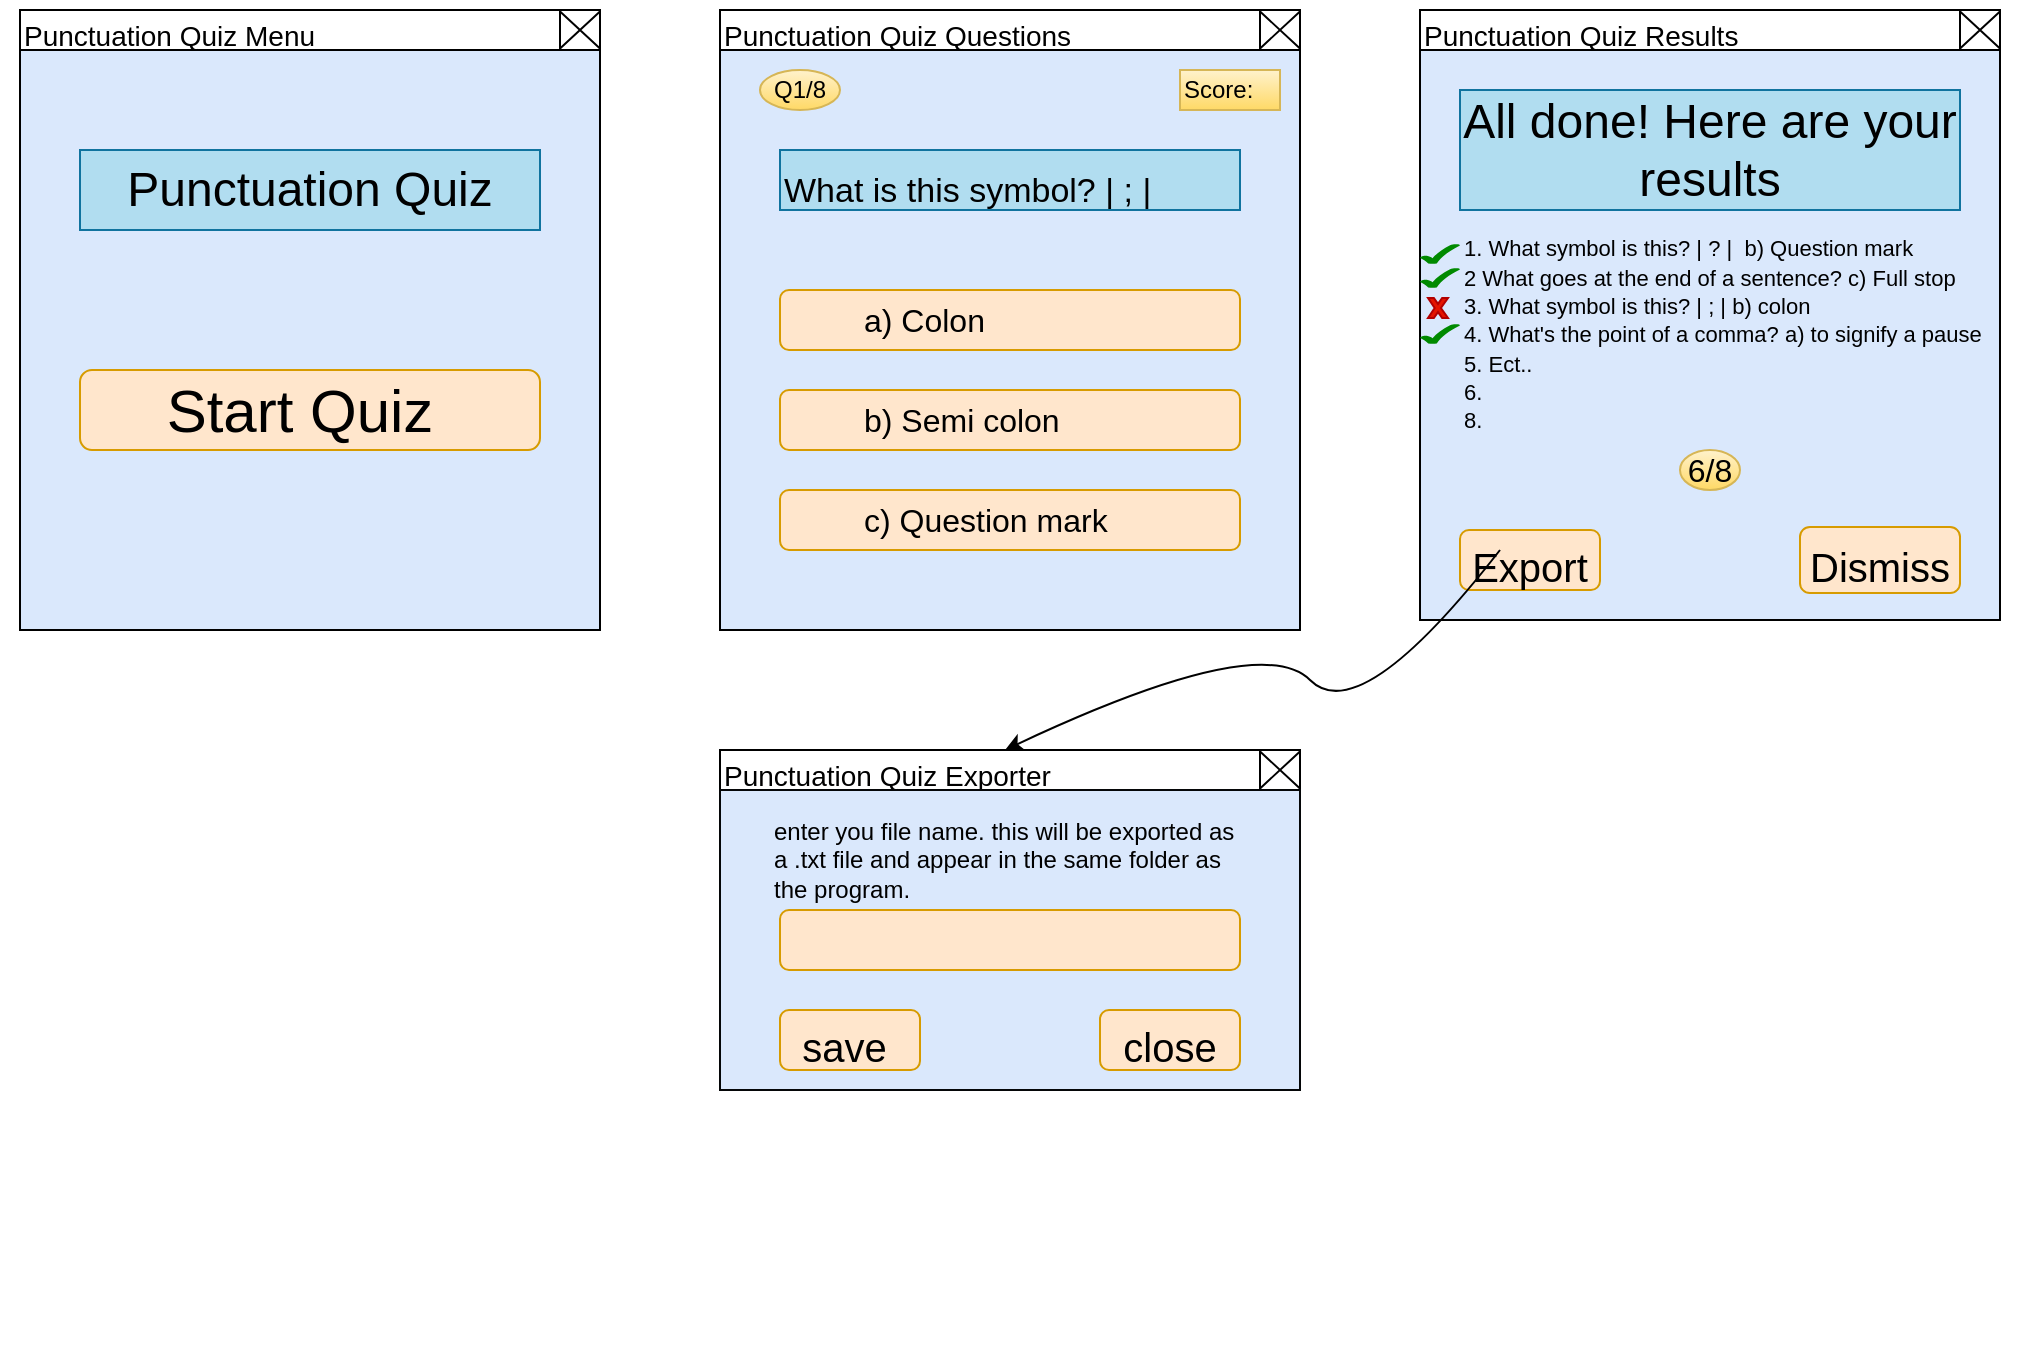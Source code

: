 <mxfile version="14.9.3" type="github">
  <diagram id="VNBneQ_uyRD08CQAz-Cm" name="Page-1">
    <mxGraphModel dx="868" dy="482" grid="1" gridSize="10" guides="1" tooltips="1" connect="1" arrows="1" fold="1" page="1" pageScale="1" pageWidth="850" pageHeight="1100" math="0" shadow="0">
      <root>
        <mxCell id="0" />
        <mxCell id="1" parent="0" />
        <mxCell id="nNwEtytCjcsInrszjYkT-34" value="" style="rounded=0;whiteSpace=wrap;html=1;fontSize=24;fontColor=none;strokeColor=#000000;fillColor=#ffffff;gradientColor=none;align=center;" vertex="1" parent="1">
          <mxGeometry x="730" y="410" width="20" height="20" as="geometry" />
        </mxCell>
        <mxCell id="e8L2LiHj3Q4WSBW1-jqx-27" value="" style="group" parent="1" vertex="1" connectable="0">
          <mxGeometry x="450" y="60" width="320" height="290" as="geometry" />
        </mxCell>
        <mxCell id="e8L2LiHj3Q4WSBW1-jqx-7" value="&lt;font style=&quot;font-size: 18px&quot;&gt;What symbol is this: ;&amp;nbsp;&lt;/font&gt;" style="text;html=1;strokeColor=none;fillColor=none;align=center;verticalAlign=middle;whiteSpace=wrap;rounded=0;fontSize=30;" parent="e8L2LiHj3Q4WSBW1-jqx-27" vertex="1">
          <mxGeometry y="50" width="320" height="20" as="geometry" />
        </mxCell>
        <mxCell id="nNwEtytCjcsInrszjYkT-24" value="" style="group" vertex="1" connectable="0" parent="e8L2LiHj3Q4WSBW1-jqx-27">
          <mxGeometry x="10" width="290" height="290" as="geometry" />
        </mxCell>
        <mxCell id="e8L2LiHj3Q4WSBW1-jqx-1" value="" style="whiteSpace=wrap;html=1;aspect=fixed;fillColor=#dae8fc;" parent="nNwEtytCjcsInrszjYkT-24" vertex="1">
          <mxGeometry width="290" height="290" as="geometry" />
        </mxCell>
        <mxCell id="e8L2LiHj3Q4WSBW1-jqx-14" value="&lt;font style=&quot;font-size: 17px&quot;&gt;What is this symbol? | ; |&lt;/font&gt;" style="rounded=0;whiteSpace=wrap;html=1;fontSize=30;align=left;fillColor=#b1ddf0;strokeColor=#10739e;" parent="nNwEtytCjcsInrszjYkT-24" vertex="1">
          <mxGeometry x="30" y="50" width="230" height="30" as="geometry" />
        </mxCell>
        <mxCell id="e8L2LiHj3Q4WSBW1-jqx-12" value="" style="rounded=1;whiteSpace=wrap;html=1;fontSize=30;align=left;fillColor=#ffe6cc;strokeColor=#d79b00;" parent="nNwEtytCjcsInrszjYkT-24" vertex="1">
          <mxGeometry x="30" y="170" width="230" height="30" as="geometry" />
        </mxCell>
        <mxCell id="e8L2LiHj3Q4WSBW1-jqx-13" value="" style="rounded=1;whiteSpace=wrap;html=1;fontSize=30;align=left;fillColor=#ffe6cc;strokeColor=#d79b00;" parent="nNwEtytCjcsInrszjYkT-24" vertex="1">
          <mxGeometry x="30" y="220" width="230" height="30" as="geometry" />
        </mxCell>
        <mxCell id="e8L2LiHj3Q4WSBW1-jqx-11" value="" style="rounded=1;whiteSpace=wrap;html=1;fontSize=30;align=left;fillColor=#ffe6cc;strokeColor=#d79b00;" parent="nNwEtytCjcsInrszjYkT-24" vertex="1">
          <mxGeometry x="30" y="120" width="230" height="30" as="geometry" />
        </mxCell>
        <mxCell id="e8L2LiHj3Q4WSBW1-jqx-9" value="&lt;font style=&quot;font-size: 16px&quot;&gt;b) Semi colon&lt;/font&gt;" style="text;html=1;strokeColor=none;fillColor=none;align=left;verticalAlign=middle;whiteSpace=wrap;rounded=0;fontSize=30;" parent="nNwEtytCjcsInrszjYkT-24" vertex="1">
          <mxGeometry x="70" y="170" width="130" height="20" as="geometry" />
        </mxCell>
        <mxCell id="e8L2LiHj3Q4WSBW1-jqx-8" value="&lt;font style=&quot;font-size: 16px&quot;&gt;a) Colon&lt;/font&gt;" style="text;html=1;strokeColor=none;fillColor=none;align=left;verticalAlign=middle;whiteSpace=wrap;rounded=0;fontSize=30;" parent="nNwEtytCjcsInrszjYkT-24" vertex="1">
          <mxGeometry x="70" y="120" width="130" height="20" as="geometry" />
        </mxCell>
        <mxCell id="e8L2LiHj3Q4WSBW1-jqx-10" value="&lt;font style=&quot;font-size: 16px&quot;&gt;c) Question mark&lt;/font&gt;" style="text;html=1;strokeColor=none;fillColor=none;align=left;verticalAlign=middle;whiteSpace=wrap;rounded=0;fontSize=30;" parent="nNwEtytCjcsInrszjYkT-24" vertex="1">
          <mxGeometry x="70" y="220" width="160" height="20" as="geometry" />
        </mxCell>
        <mxCell id="nNwEtytCjcsInrszjYkT-25" value="" style="group" vertex="1" connectable="0" parent="nNwEtytCjcsInrszjYkT-24">
          <mxGeometry x="20" y="10" width="260" height="20" as="geometry" />
        </mxCell>
        <mxCell id="e8L2LiHj3Q4WSBW1-jqx-20" value="" style="rounded=1;whiteSpace=wrap;html=1;fontSize=30;strokeColor=#000000;fillColor=#ffffff;gradientColor=none;align=left;" parent="nNwEtytCjcsInrszjYkT-25" vertex="1">
          <mxGeometry x="210" width="50" height="20" as="geometry" />
        </mxCell>
        <mxCell id="e8L2LiHj3Q4WSBW1-jqx-18" value="" style="ellipse;whiteSpace=wrap;html=1;fontSize=30;strokeColor=#d6b656;fillColor=#fff2cc;gradientColor=#ffd966;align=left;" parent="nNwEtytCjcsInrszjYkT-25" vertex="1">
          <mxGeometry width="40" height="20" as="geometry" />
        </mxCell>
        <mxCell id="e8L2LiHj3Q4WSBW1-jqx-3" value="Q1/8" style="text;html=1;align=center;verticalAlign=middle;whiteSpace=wrap;rounded=0;" parent="nNwEtytCjcsInrszjYkT-25" vertex="1">
          <mxGeometry width="40" height="20" as="geometry" />
        </mxCell>
        <mxCell id="e8L2LiHj3Q4WSBW1-jqx-4" value="Score:" style="text;html=1;strokeColor=#d6b656;fillColor=#fff2cc;align=left;verticalAlign=middle;whiteSpace=wrap;rounded=0;gradientColor=#ffd966;" parent="nNwEtytCjcsInrszjYkT-25" vertex="1">
          <mxGeometry x="210" width="50" height="20" as="geometry" />
        </mxCell>
        <mxCell id="e8L2LiHj3Q4WSBW1-jqx-71" value="" style="group" parent="1" vertex="1" connectable="0">
          <mxGeometry x="100" y="40" width="320" height="310" as="geometry" />
        </mxCell>
        <mxCell id="e8L2LiHj3Q4WSBW1-jqx-29" value="" style="group" parent="e8L2LiHj3Q4WSBW1-jqx-71" vertex="1" connectable="0">
          <mxGeometry y="20" width="320" height="290" as="geometry" />
        </mxCell>
        <mxCell id="e8L2LiHj3Q4WSBW1-jqx-30" value="" style="whiteSpace=wrap;html=1;aspect=fixed;fillColor=#dae8fc;" parent="e8L2LiHj3Q4WSBW1-jqx-29" vertex="1">
          <mxGeometry x="10" width="290" height="290" as="geometry" />
        </mxCell>
        <mxCell id="e8L2LiHj3Q4WSBW1-jqx-34" value="" style="rounded=1;whiteSpace=wrap;html=1;fontSize=30;align=left;fillColor=#ffe6cc;strokeColor=#d79b00;" parent="e8L2LiHj3Q4WSBW1-jqx-29" vertex="1">
          <mxGeometry x="40" y="160" width="230" height="40" as="geometry" />
        </mxCell>
        <mxCell id="e8L2LiHj3Q4WSBW1-jqx-40" value="&lt;span&gt;Start Quiz&lt;/span&gt;" style="text;html=1;strokeColor=none;fillColor=none;align=center;verticalAlign=middle;whiteSpace=wrap;rounded=0;fontSize=30;" parent="e8L2LiHj3Q4WSBW1-jqx-29" vertex="1">
          <mxGeometry x="80" y="170" width="140" height="20" as="geometry" />
        </mxCell>
        <mxCell id="e8L2LiHj3Q4WSBW1-jqx-44" value="Punctuation Quiz" style="rounded=0;whiteSpace=wrap;html=1;fontSize=24;strokeColor=#10739e;fillColor=#b1ddf0;align=center;" parent="e8L2LiHj3Q4WSBW1-jqx-29" vertex="1">
          <mxGeometry x="40" y="50" width="230" height="40" as="geometry" />
        </mxCell>
        <mxCell id="e8L2LiHj3Q4WSBW1-jqx-46" value="" style="rounded=0;whiteSpace=wrap;html=1;fontSize=24;fontColor=none;strokeColor=#000000;fillColor=#ffffff;gradientColor=none;align=center;" parent="e8L2LiHj3Q4WSBW1-jqx-71" vertex="1">
          <mxGeometry x="10" width="290" height="20" as="geometry" />
        </mxCell>
        <mxCell id="e8L2LiHj3Q4WSBW1-jqx-61" value="" style="group" parent="e8L2LiHj3Q4WSBW1-jqx-71" vertex="1" connectable="0">
          <mxGeometry x="280" width="20" height="20" as="geometry" />
        </mxCell>
        <mxCell id="e8L2LiHj3Q4WSBW1-jqx-62" value="" style="rounded=0;whiteSpace=wrap;html=1;fontSize=24;fontColor=none;strokeColor=#000000;fillColor=#ffffff;gradientColor=none;align=center;" parent="e8L2LiHj3Q4WSBW1-jqx-61" vertex="1">
          <mxGeometry width="20" height="20" as="geometry" />
        </mxCell>
        <mxCell id="e8L2LiHj3Q4WSBW1-jqx-63" value="" style="verticalLabelPosition=bottom;verticalAlign=top;html=1;shape=mxgraph.flowchart.collate;fontSize=24;fontColor=none;strokeColor=#000000;fillColor=#ffffff;gradientColor=none;" parent="e8L2LiHj3Q4WSBW1-jqx-61" vertex="1">
          <mxGeometry width="20" height="20" as="geometry" />
        </mxCell>
        <mxCell id="e8L2LiHj3Q4WSBW1-jqx-70" value="&lt;span style=&quot;font-size: 14px&quot;&gt;Punctuation Quiz Menu&amp;nbsp;&lt;/span&gt;" style="text;html=1;strokeColor=none;fillColor=none;align=left;verticalAlign=middle;whiteSpace=wrap;rounded=0;fontSize=24;fontColor=none;" parent="e8L2LiHj3Q4WSBW1-jqx-71" vertex="1">
          <mxGeometry x="10" width="190" height="20" as="geometry" />
        </mxCell>
        <mxCell id="nNwEtytCjcsInrszjYkT-22" value="" style="group" vertex="1" connectable="0" parent="1">
          <mxGeometry x="800" y="40" width="320" height="310" as="geometry" />
        </mxCell>
        <mxCell id="e8L2LiHj3Q4WSBW1-jqx-72" value="" style="group;align=left;" parent="nNwEtytCjcsInrszjYkT-22" vertex="1" connectable="0">
          <mxGeometry width="320" height="310" as="geometry" />
        </mxCell>
        <mxCell id="e8L2LiHj3Q4WSBW1-jqx-73" value="" style="group" parent="e8L2LiHj3Q4WSBW1-jqx-72" vertex="1" connectable="0">
          <mxGeometry y="15" width="320" height="290" as="geometry" />
        </mxCell>
        <mxCell id="e8L2LiHj3Q4WSBW1-jqx-74" value="" style="whiteSpace=wrap;html=1;aspect=fixed;fillColor=#dae8fc;" parent="e8L2LiHj3Q4WSBW1-jqx-73" vertex="1">
          <mxGeometry x="10" width="290" height="290" as="geometry" />
        </mxCell>
        <mxCell id="e8L2LiHj3Q4WSBW1-jqx-77" value="All done! Here are your results" style="rounded=0;whiteSpace=wrap;html=1;fontSize=24;strokeColor=#10739e;fillColor=#b1ddf0;align=center;" parent="e8L2LiHj3Q4WSBW1-jqx-73" vertex="1">
          <mxGeometry x="30" y="25" width="250" height="60" as="geometry" />
        </mxCell>
        <mxCell id="e8L2LiHj3Q4WSBW1-jqx-75" value="&lt;font style=&quot;font-size: 20px&quot;&gt;Export&lt;/font&gt;" style="rounded=1;whiteSpace=wrap;html=1;fontSize=30;align=center;fillColor=#ffe6cc;strokeColor=#d79b00;" parent="e8L2LiHj3Q4WSBW1-jqx-73" vertex="1">
          <mxGeometry x="30" y="245" width="70" height="30" as="geometry" />
        </mxCell>
        <mxCell id="nNwEtytCjcsInrszjYkT-3" value="&lt;font style=&quot;font-size: 20px&quot;&gt;Dismiss&lt;/font&gt;" style="rounded=1;whiteSpace=wrap;html=1;fontSize=30;align=center;fillColor=#ffe6cc;strokeColor=#d79b00;" vertex="1" parent="e8L2LiHj3Q4WSBW1-jqx-73">
          <mxGeometry x="200" y="243.48" width="80" height="33.04" as="geometry" />
        </mxCell>
        <mxCell id="nNwEtytCjcsInrszjYkT-4" value="&lt;font style=&quot;font-size: 11px&quot;&gt;1. What symbol is this? | ? |&amp;nbsp; b) Question mark&lt;br&gt;2 What goes at the end of a sentence? c) Full stop&lt;br&gt;3. What symbol is this? | ; | b) colon&lt;br&gt;4. What&#39;s the point of a comma? a) to signify a pause&amp;nbsp;&lt;br&gt;5. Ect..&lt;br&gt;6.&lt;br&gt;8.&lt;/font&gt;" style="text;html=1;strokeColor=none;fillColor=none;align=left;verticalAlign=middle;whiteSpace=wrap;rounded=0;" vertex="1" parent="e8L2LiHj3Q4WSBW1-jqx-73">
          <mxGeometry x="30" y="117" width="290" height="60" as="geometry" />
        </mxCell>
        <mxCell id="nNwEtytCjcsInrszjYkT-20" value="" style="verticalLabelPosition=bottom;verticalAlign=top;html=1;shape=mxgraph.basic.tick;fillColor=#008a00;fontColor=#ffffff;strokeColor=none;" vertex="1" parent="e8L2LiHj3Q4WSBW1-jqx-73">
          <mxGeometry x="10" y="142" width="20" height="10" as="geometry" />
        </mxCell>
        <mxCell id="nNwEtytCjcsInrszjYkT-21" value="&lt;font style=&quot;font-size: 16px&quot;&gt;6/8&lt;/font&gt;" style="ellipse;whiteSpace=wrap;html=1;align=center;fillColor=#fff2cc;strokeColor=#d6b656;gradientColor=#ffd966;" vertex="1" parent="e8L2LiHj3Q4WSBW1-jqx-73">
          <mxGeometry x="140" y="205" width="30" height="20" as="geometry" />
        </mxCell>
        <mxCell id="e8L2LiHj3Q4WSBW1-jqx-78" value="" style="rounded=0;whiteSpace=wrap;html=1;fontSize=24;fontColor=none;strokeColor=#000000;fillColor=#ffffff;gradientColor=none;align=center;" parent="e8L2LiHj3Q4WSBW1-jqx-72" vertex="1">
          <mxGeometry x="10" width="290" height="20" as="geometry" />
        </mxCell>
        <mxCell id="e8L2LiHj3Q4WSBW1-jqx-79" value="" style="group" parent="e8L2LiHj3Q4WSBW1-jqx-72" vertex="1" connectable="0">
          <mxGeometry x="280" width="20" height="20" as="geometry" />
        </mxCell>
        <mxCell id="e8L2LiHj3Q4WSBW1-jqx-80" value="" style="rounded=0;whiteSpace=wrap;html=1;fontSize=24;fontColor=none;strokeColor=#000000;fillColor=#ffffff;gradientColor=none;align=center;" parent="e8L2LiHj3Q4WSBW1-jqx-79" vertex="1">
          <mxGeometry width="20" height="20" as="geometry" />
        </mxCell>
        <mxCell id="e8L2LiHj3Q4WSBW1-jqx-81" value="" style="verticalLabelPosition=bottom;verticalAlign=top;html=1;shape=mxgraph.flowchart.collate;fontSize=24;fontColor=none;strokeColor=#000000;fillColor=#ffffff;gradientColor=none;" parent="e8L2LiHj3Q4WSBW1-jqx-79" vertex="1">
          <mxGeometry width="20" height="20" as="geometry" />
        </mxCell>
        <mxCell id="e8L2LiHj3Q4WSBW1-jqx-82" value="&lt;span style=&quot;font-size: 14px&quot;&gt;Punctuation Quiz Results&amp;nbsp;&lt;/span&gt;" style="text;html=1;strokeColor=none;fillColor=none;align=left;verticalAlign=middle;whiteSpace=wrap;rounded=0;fontSize=24;fontColor=none;" parent="e8L2LiHj3Q4WSBW1-jqx-72" vertex="1">
          <mxGeometry x="10" width="170" height="20" as="geometry" />
        </mxCell>
        <mxCell id="nNwEtytCjcsInrszjYkT-17" value="" style="verticalLabelPosition=bottom;verticalAlign=top;html=1;shape=mxgraph.basic.tick;fillColor=#008a00;fontColor=#ffffff;strokeColor=none;" vertex="1" parent="nNwEtytCjcsInrszjYkT-22">
          <mxGeometry x="10" y="117" width="20" height="10" as="geometry" />
        </mxCell>
        <mxCell id="nNwEtytCjcsInrszjYkT-18" value="" style="verticalLabelPosition=bottom;verticalAlign=top;html=1;shape=mxgraph.basic.tick;fillColor=#008a00;fontColor=#ffffff;strokeColor=none;" vertex="1" parent="nNwEtytCjcsInrszjYkT-22">
          <mxGeometry x="10" y="129" width="20" height="10" as="geometry" />
        </mxCell>
        <mxCell id="nNwEtytCjcsInrszjYkT-19" value="" style="verticalLabelPosition=bottom;verticalAlign=top;html=1;shape=mxgraph.basic.x;strokeColor=#B20000;fillColor=#e51400;fontColor=#ffffff;" vertex="1" parent="nNwEtytCjcsInrszjYkT-22">
          <mxGeometry x="14" y="144" width="10" height="10" as="geometry" />
        </mxCell>
        <mxCell id="nNwEtytCjcsInrszjYkT-23" value="" style="group" vertex="1" connectable="0" parent="1">
          <mxGeometry x="460" y="40" width="290" height="20" as="geometry" />
        </mxCell>
        <mxCell id="e8L2LiHj3Q4WSBW1-jqx-45" value="" style="rounded=0;whiteSpace=wrap;html=1;fontSize=24;fontColor=none;strokeColor=#000000;fillColor=#ffffff;gradientColor=none;align=center;" parent="nNwEtytCjcsInrszjYkT-23" vertex="1">
          <mxGeometry width="290" height="20" as="geometry" />
        </mxCell>
        <mxCell id="e8L2LiHj3Q4WSBW1-jqx-60" value="" style="group" parent="nNwEtytCjcsInrszjYkT-23" vertex="1" connectable="0">
          <mxGeometry x="270" width="20" height="20" as="geometry" />
        </mxCell>
        <mxCell id="e8L2LiHj3Q4WSBW1-jqx-52" value="" style="rounded=0;whiteSpace=wrap;html=1;fontSize=24;fontColor=none;strokeColor=#000000;fillColor=#ffffff;gradientColor=none;align=center;" parent="e8L2LiHj3Q4WSBW1-jqx-60" vertex="1">
          <mxGeometry width="20" height="20" as="geometry" />
        </mxCell>
        <mxCell id="e8L2LiHj3Q4WSBW1-jqx-51" value="" style="verticalLabelPosition=bottom;verticalAlign=top;html=1;shape=mxgraph.flowchart.collate;fontSize=24;fontColor=none;strokeColor=#000000;fillColor=#ffffff;gradientColor=none;" parent="e8L2LiHj3Q4WSBW1-jqx-60" vertex="1">
          <mxGeometry width="20" height="20" as="geometry" />
        </mxCell>
        <mxCell id="e8L2LiHj3Q4WSBW1-jqx-68" value="&lt;span style=&quot;font-size: 14px&quot;&gt;Punctuation Quiz Questions&amp;nbsp;&amp;nbsp;&lt;/span&gt;" style="text;html=1;strokeColor=none;fillColor=none;align=left;verticalAlign=middle;whiteSpace=wrap;rounded=0;fontSize=24;fontColor=none;" parent="nNwEtytCjcsInrszjYkT-23" vertex="1">
          <mxGeometry width="190" height="20" as="geometry" />
        </mxCell>
        <mxCell id="nNwEtytCjcsInrszjYkT-26" value="" style="group" vertex="1" connectable="0" parent="1">
          <mxGeometry x="465" y="400" width="320" height="310" as="geometry" />
        </mxCell>
        <mxCell id="nNwEtytCjcsInrszjYkT-32" value="" style="rounded=0;whiteSpace=wrap;html=1;fontSize=24;fontColor=none;strokeColor=#000000;fillColor=#ffffff;gradientColor=none;align=center;" vertex="1" parent="1">
          <mxGeometry x="460" y="410" width="270" height="20" as="geometry" />
        </mxCell>
        <mxCell id="nNwEtytCjcsInrszjYkT-36" value="&lt;span style=&quot;font-size: 14px&quot;&gt;Punctuation Quiz Exporter&lt;/span&gt;" style="text;html=1;strokeColor=none;fillColor=none;align=left;verticalAlign=middle;whiteSpace=wrap;rounded=0;fontSize=24;fontColor=none;" vertex="1" parent="1">
          <mxGeometry x="460" y="410" width="190" height="20" as="geometry" />
        </mxCell>
        <mxCell id="nNwEtytCjcsInrszjYkT-35" value="" style="verticalLabelPosition=bottom;verticalAlign=top;html=1;shape=mxgraph.flowchart.collate;fontSize=24;fontColor=none;strokeColor=#000000;fillColor=#ffffff;gradientColor=none;" vertex="1" parent="1">
          <mxGeometry x="730" y="410" width="20" height="20" as="geometry" />
        </mxCell>
        <mxCell id="nNwEtytCjcsInrszjYkT-40" value="" style="rounded=0;whiteSpace=wrap;html=1;align=left;fillColor=#dae8fc;strokeColor=#040608;" vertex="1" parent="1">
          <mxGeometry x="460" y="430" width="290" height="150" as="geometry" />
        </mxCell>
        <mxCell id="nNwEtytCjcsInrszjYkT-41" value="enter you file name. this will be exported as a .txt file and appear in the same folder as the program." style="text;html=1;strokeColor=none;fillColor=none;align=left;verticalAlign=middle;whiteSpace=wrap;rounded=0;" vertex="1" parent="1">
          <mxGeometry x="485" y="430" width="240" height="70" as="geometry" />
        </mxCell>
        <mxCell id="nNwEtytCjcsInrszjYkT-43" value="" style="rounded=1;whiteSpace=wrap;html=1;fontSize=30;align=left;fillColor=#ffe6cc;strokeColor=#d79b00;" vertex="1" parent="1">
          <mxGeometry x="490" y="490" width="230" height="30" as="geometry" />
        </mxCell>
        <mxCell id="nNwEtytCjcsInrszjYkT-44" value="&lt;span style=&quot;font-size: 20px&quot;&gt;save&amp;nbsp;&lt;/span&gt;" style="rounded=1;whiteSpace=wrap;html=1;fontSize=30;align=center;fillColor=#ffe6cc;strokeColor=#d79b00;" vertex="1" parent="1">
          <mxGeometry x="490" y="540" width="70" height="30" as="geometry" />
        </mxCell>
        <mxCell id="nNwEtytCjcsInrszjYkT-45" value="&lt;span style=&quot;font-size: 20px&quot;&gt;close&lt;/span&gt;" style="rounded=1;whiteSpace=wrap;html=1;fontSize=30;align=center;fillColor=#ffe6cc;strokeColor=#d79b00;" vertex="1" parent="1">
          <mxGeometry x="650" y="540" width="70" height="30" as="geometry" />
        </mxCell>
        <mxCell id="nNwEtytCjcsInrszjYkT-46" value="" style="curved=1;endArrow=classic;html=1;entryX=0.75;entryY=0;entryDx=0;entryDy=0;" edge="1" parent="1" target="nNwEtytCjcsInrszjYkT-36">
          <mxGeometry width="50" height="50" relative="1" as="geometry">
            <mxPoint x="850" y="310" as="sourcePoint" />
            <mxPoint x="780" y="350" as="targetPoint" />
            <Array as="points">
              <mxPoint x="780" y="400" />
              <mxPoint x="730" y="350" />
            </Array>
          </mxGeometry>
        </mxCell>
      </root>
    </mxGraphModel>
  </diagram>
</mxfile>
